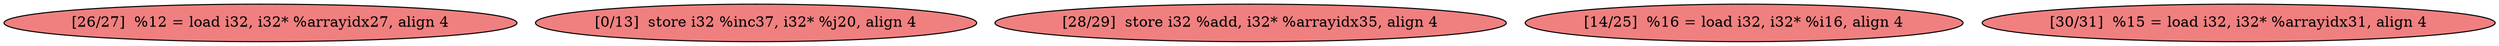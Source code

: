 
digraph G {


node489 [fillcolor=lightcoral,label="[26/27]  %12 = load i32, i32* %arrayidx27, align 4",shape=ellipse,style=filled ]
node488 [fillcolor=lightcoral,label="[0/13]  store i32 %inc37, i32* %j20, align 4",shape=ellipse,style=filled ]
node486 [fillcolor=lightcoral,label="[28/29]  store i32 %add, i32* %arrayidx35, align 4",shape=ellipse,style=filled ]
node490 [fillcolor=lightcoral,label="[14/25]  %16 = load i32, i32* %i16, align 4",shape=ellipse,style=filled ]
node487 [fillcolor=lightcoral,label="[30/31]  %15 = load i32, i32* %arrayidx31, align 4",shape=ellipse,style=filled ]



}
